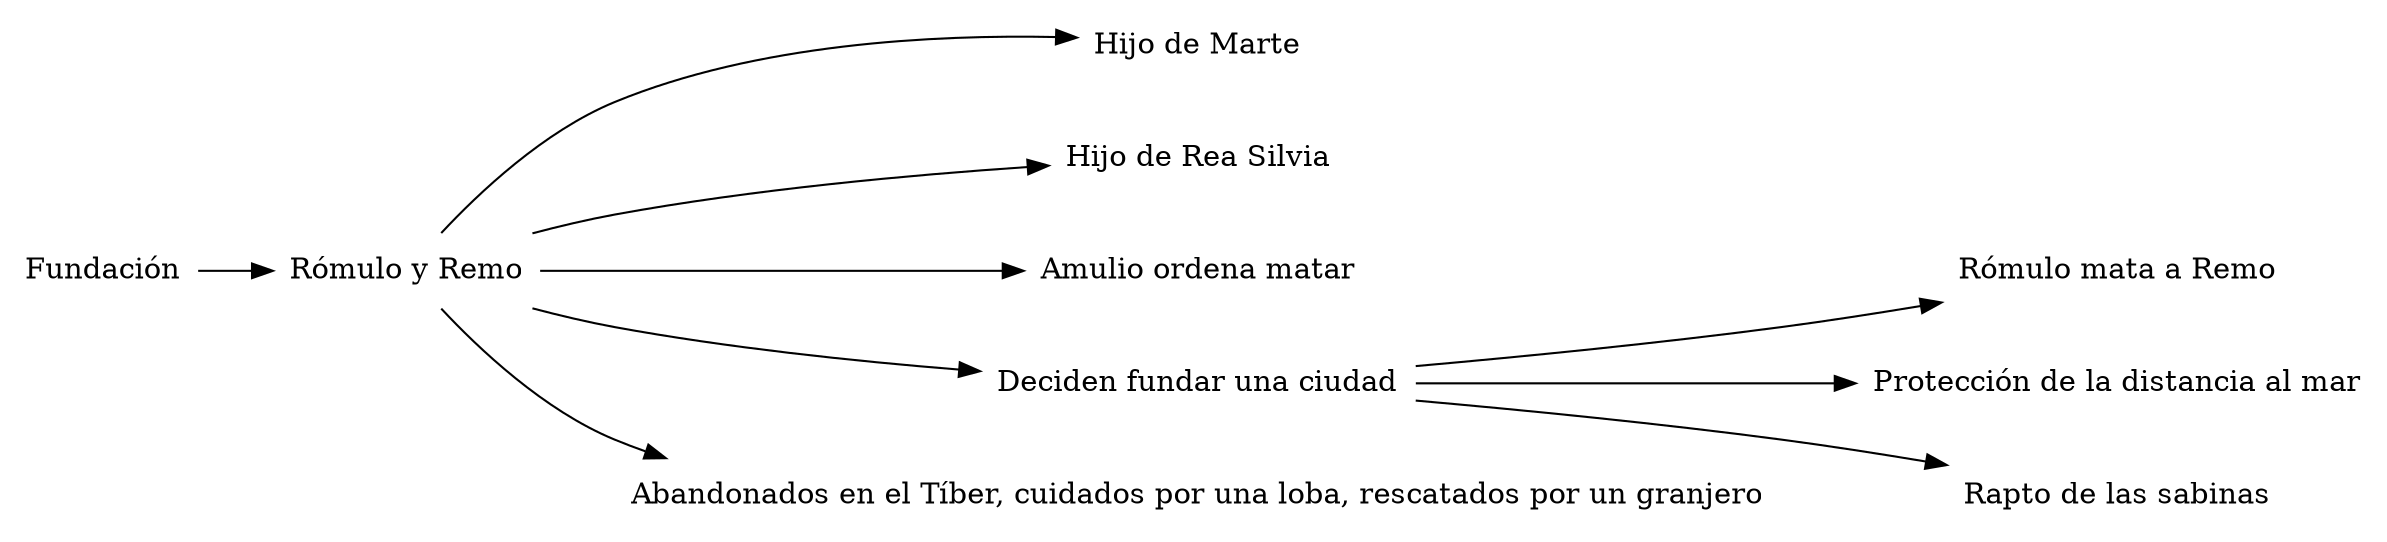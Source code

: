 digraph {
  rankdir=LR;
  "Fundación"[shape=box][color=white]
  "Rómulo y Remo"[shape=box][color=white]
  "Hijo de Marte"[shape=box][color=white]
  "Hijo de Rea Silvia"[shape=box][color=white]
  "Amulio ordena matar"[shape=box][color=white]
  "Deciden fundar una ciudad"[shape=box][color=white]
  "Rómulo mata a Remo"[shape=box][color=white]
  "Abandonados en el Tíber, cuidados por una loba, rescatados por un granjero"[shape=box][color=white]
  "Protección de la distancia al mar"[shape=box][color=white]
  "Rapto de las sabinas"[shape=box][color=white]
  "Fundación"->"Rómulo y Remo"[color=black]
  "Rómulo y Remo"->"Hijo de Marte"[color=black]
  "Rómulo y Remo"->"Hijo de Rea Silvia"[color=black]
  "Rómulo y Remo"->"Amulio ordena matar"[color=black]
  "Rómulo y Remo"->"Deciden fundar una ciudad"[color=black]
  "Deciden fundar una ciudad"->"Rómulo mata a Remo"[color=black]
  "Rómulo y Remo"->"Abandonados en el Tíber, cuidados por una loba, rescatados por un granjero"[color=black]
  "Deciden fundar una ciudad"->"Protección de la distancia al mar"[color=black]
  "Deciden fundar una ciudad"->"Rapto de las sabinas"[color=black]
}